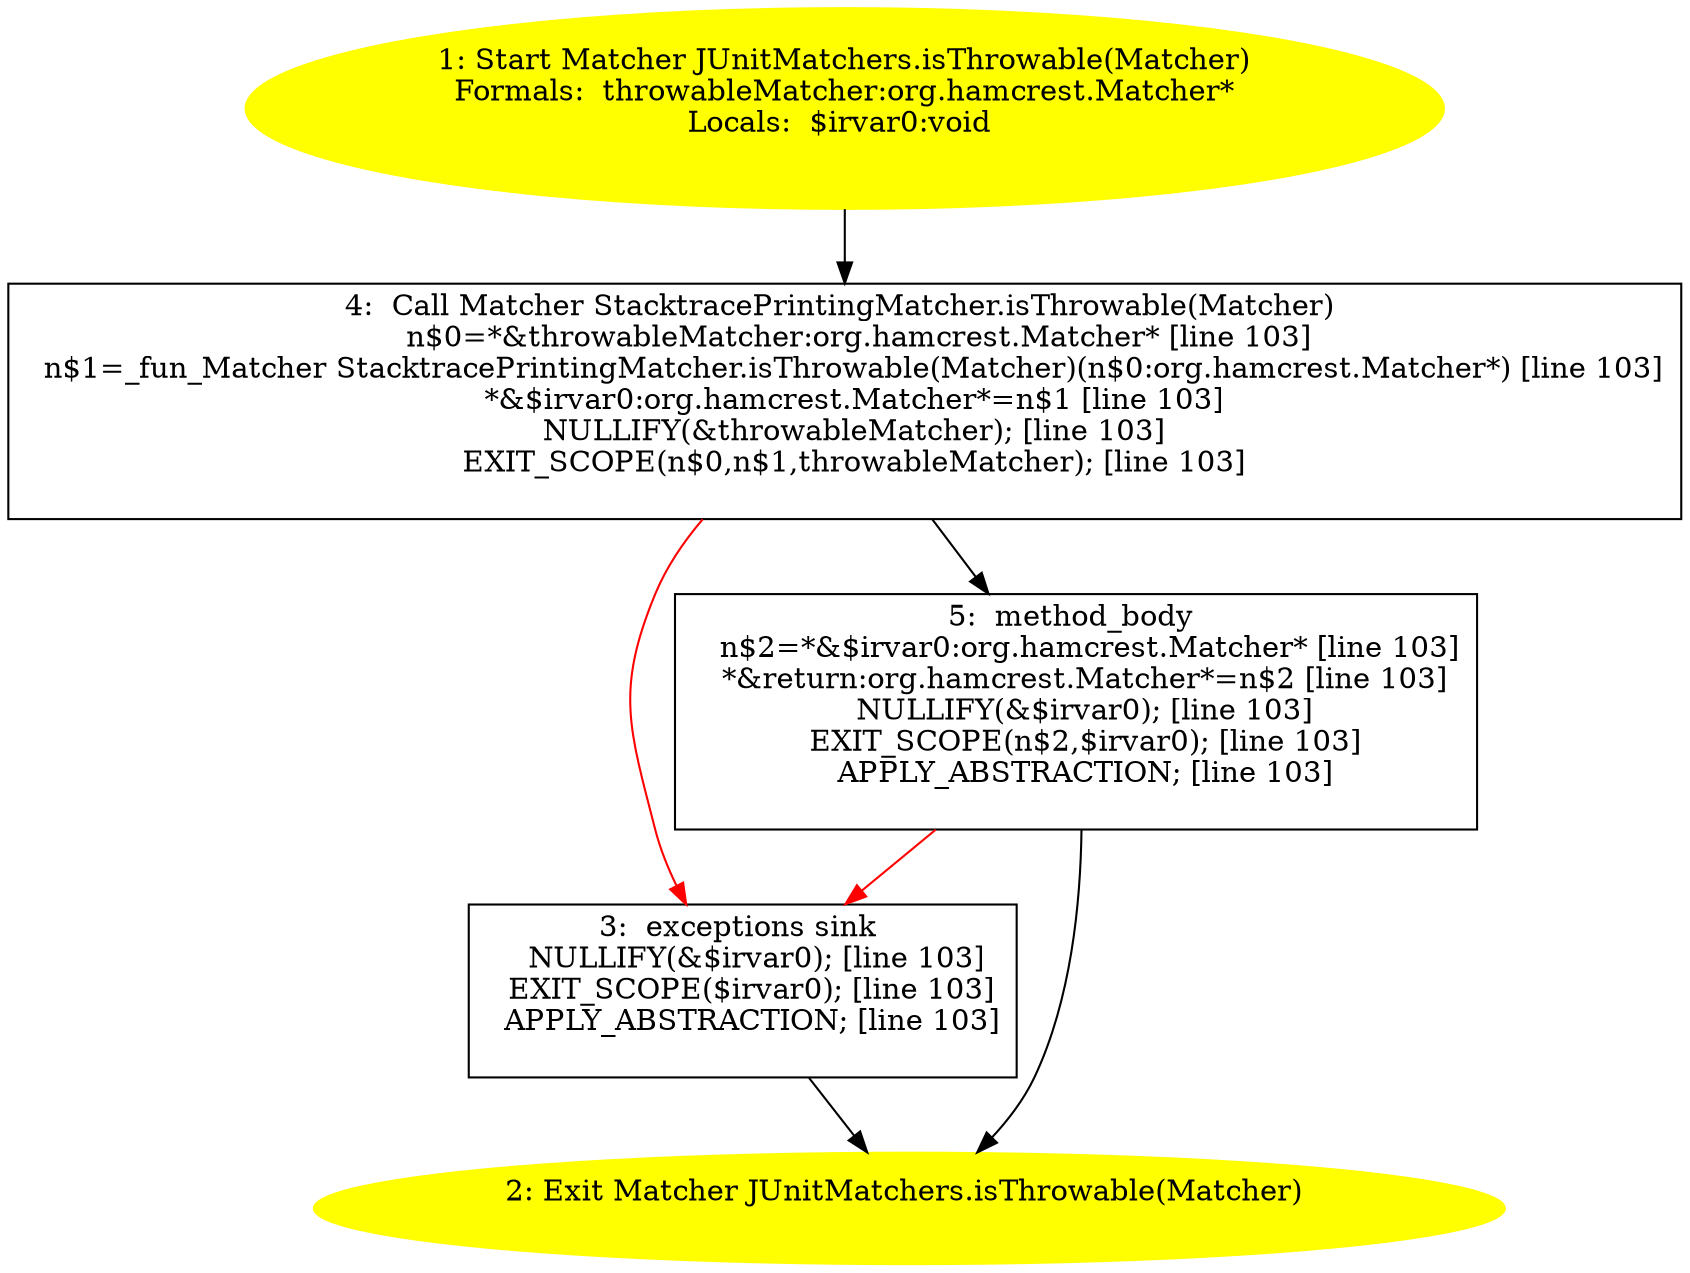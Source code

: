 /* @generated */
digraph cfg {
"org.junit.matchers.JUnitMatchers.isThrowable(org.hamcrest.Matcher):org.hamcrest.Matcher.e9aabfe5d41142d8fbca2db165de0c0f_1" [label="1: Start Matcher JUnitMatchers.isThrowable(Matcher)\nFormals:  throwableMatcher:org.hamcrest.Matcher*\nLocals:  $irvar0:void \n  " color=yellow style=filled]
	

	 "org.junit.matchers.JUnitMatchers.isThrowable(org.hamcrest.Matcher):org.hamcrest.Matcher.e9aabfe5d41142d8fbca2db165de0c0f_1" -> "org.junit.matchers.JUnitMatchers.isThrowable(org.hamcrest.Matcher):org.hamcrest.Matcher.e9aabfe5d41142d8fbca2db165de0c0f_4" ;
"org.junit.matchers.JUnitMatchers.isThrowable(org.hamcrest.Matcher):org.hamcrest.Matcher.e9aabfe5d41142d8fbca2db165de0c0f_2" [label="2: Exit Matcher JUnitMatchers.isThrowable(Matcher) \n  " color=yellow style=filled]
	

"org.junit.matchers.JUnitMatchers.isThrowable(org.hamcrest.Matcher):org.hamcrest.Matcher.e9aabfe5d41142d8fbca2db165de0c0f_3" [label="3:  exceptions sink \n   NULLIFY(&$irvar0); [line 103]\n  EXIT_SCOPE($irvar0); [line 103]\n  APPLY_ABSTRACTION; [line 103]\n " shape="box"]
	

	 "org.junit.matchers.JUnitMatchers.isThrowable(org.hamcrest.Matcher):org.hamcrest.Matcher.e9aabfe5d41142d8fbca2db165de0c0f_3" -> "org.junit.matchers.JUnitMatchers.isThrowable(org.hamcrest.Matcher):org.hamcrest.Matcher.e9aabfe5d41142d8fbca2db165de0c0f_2" ;
"org.junit.matchers.JUnitMatchers.isThrowable(org.hamcrest.Matcher):org.hamcrest.Matcher.e9aabfe5d41142d8fbca2db165de0c0f_4" [label="4:  Call Matcher StacktracePrintingMatcher.isThrowable(Matcher) \n   n$0=*&throwableMatcher:org.hamcrest.Matcher* [line 103]\n  n$1=_fun_Matcher StacktracePrintingMatcher.isThrowable(Matcher)(n$0:org.hamcrest.Matcher*) [line 103]\n  *&$irvar0:org.hamcrest.Matcher*=n$1 [line 103]\n  NULLIFY(&throwableMatcher); [line 103]\n  EXIT_SCOPE(n$0,n$1,throwableMatcher); [line 103]\n " shape="box"]
	

	 "org.junit.matchers.JUnitMatchers.isThrowable(org.hamcrest.Matcher):org.hamcrest.Matcher.e9aabfe5d41142d8fbca2db165de0c0f_4" -> "org.junit.matchers.JUnitMatchers.isThrowable(org.hamcrest.Matcher):org.hamcrest.Matcher.e9aabfe5d41142d8fbca2db165de0c0f_5" ;
	 "org.junit.matchers.JUnitMatchers.isThrowable(org.hamcrest.Matcher):org.hamcrest.Matcher.e9aabfe5d41142d8fbca2db165de0c0f_4" -> "org.junit.matchers.JUnitMatchers.isThrowable(org.hamcrest.Matcher):org.hamcrest.Matcher.e9aabfe5d41142d8fbca2db165de0c0f_3" [color="red" ];
"org.junit.matchers.JUnitMatchers.isThrowable(org.hamcrest.Matcher):org.hamcrest.Matcher.e9aabfe5d41142d8fbca2db165de0c0f_5" [label="5:  method_body \n   n$2=*&$irvar0:org.hamcrest.Matcher* [line 103]\n  *&return:org.hamcrest.Matcher*=n$2 [line 103]\n  NULLIFY(&$irvar0); [line 103]\n  EXIT_SCOPE(n$2,$irvar0); [line 103]\n  APPLY_ABSTRACTION; [line 103]\n " shape="box"]
	

	 "org.junit.matchers.JUnitMatchers.isThrowable(org.hamcrest.Matcher):org.hamcrest.Matcher.e9aabfe5d41142d8fbca2db165de0c0f_5" -> "org.junit.matchers.JUnitMatchers.isThrowable(org.hamcrest.Matcher):org.hamcrest.Matcher.e9aabfe5d41142d8fbca2db165de0c0f_2" ;
	 "org.junit.matchers.JUnitMatchers.isThrowable(org.hamcrest.Matcher):org.hamcrest.Matcher.e9aabfe5d41142d8fbca2db165de0c0f_5" -> "org.junit.matchers.JUnitMatchers.isThrowable(org.hamcrest.Matcher):org.hamcrest.Matcher.e9aabfe5d41142d8fbca2db165de0c0f_3" [color="red" ];
}
